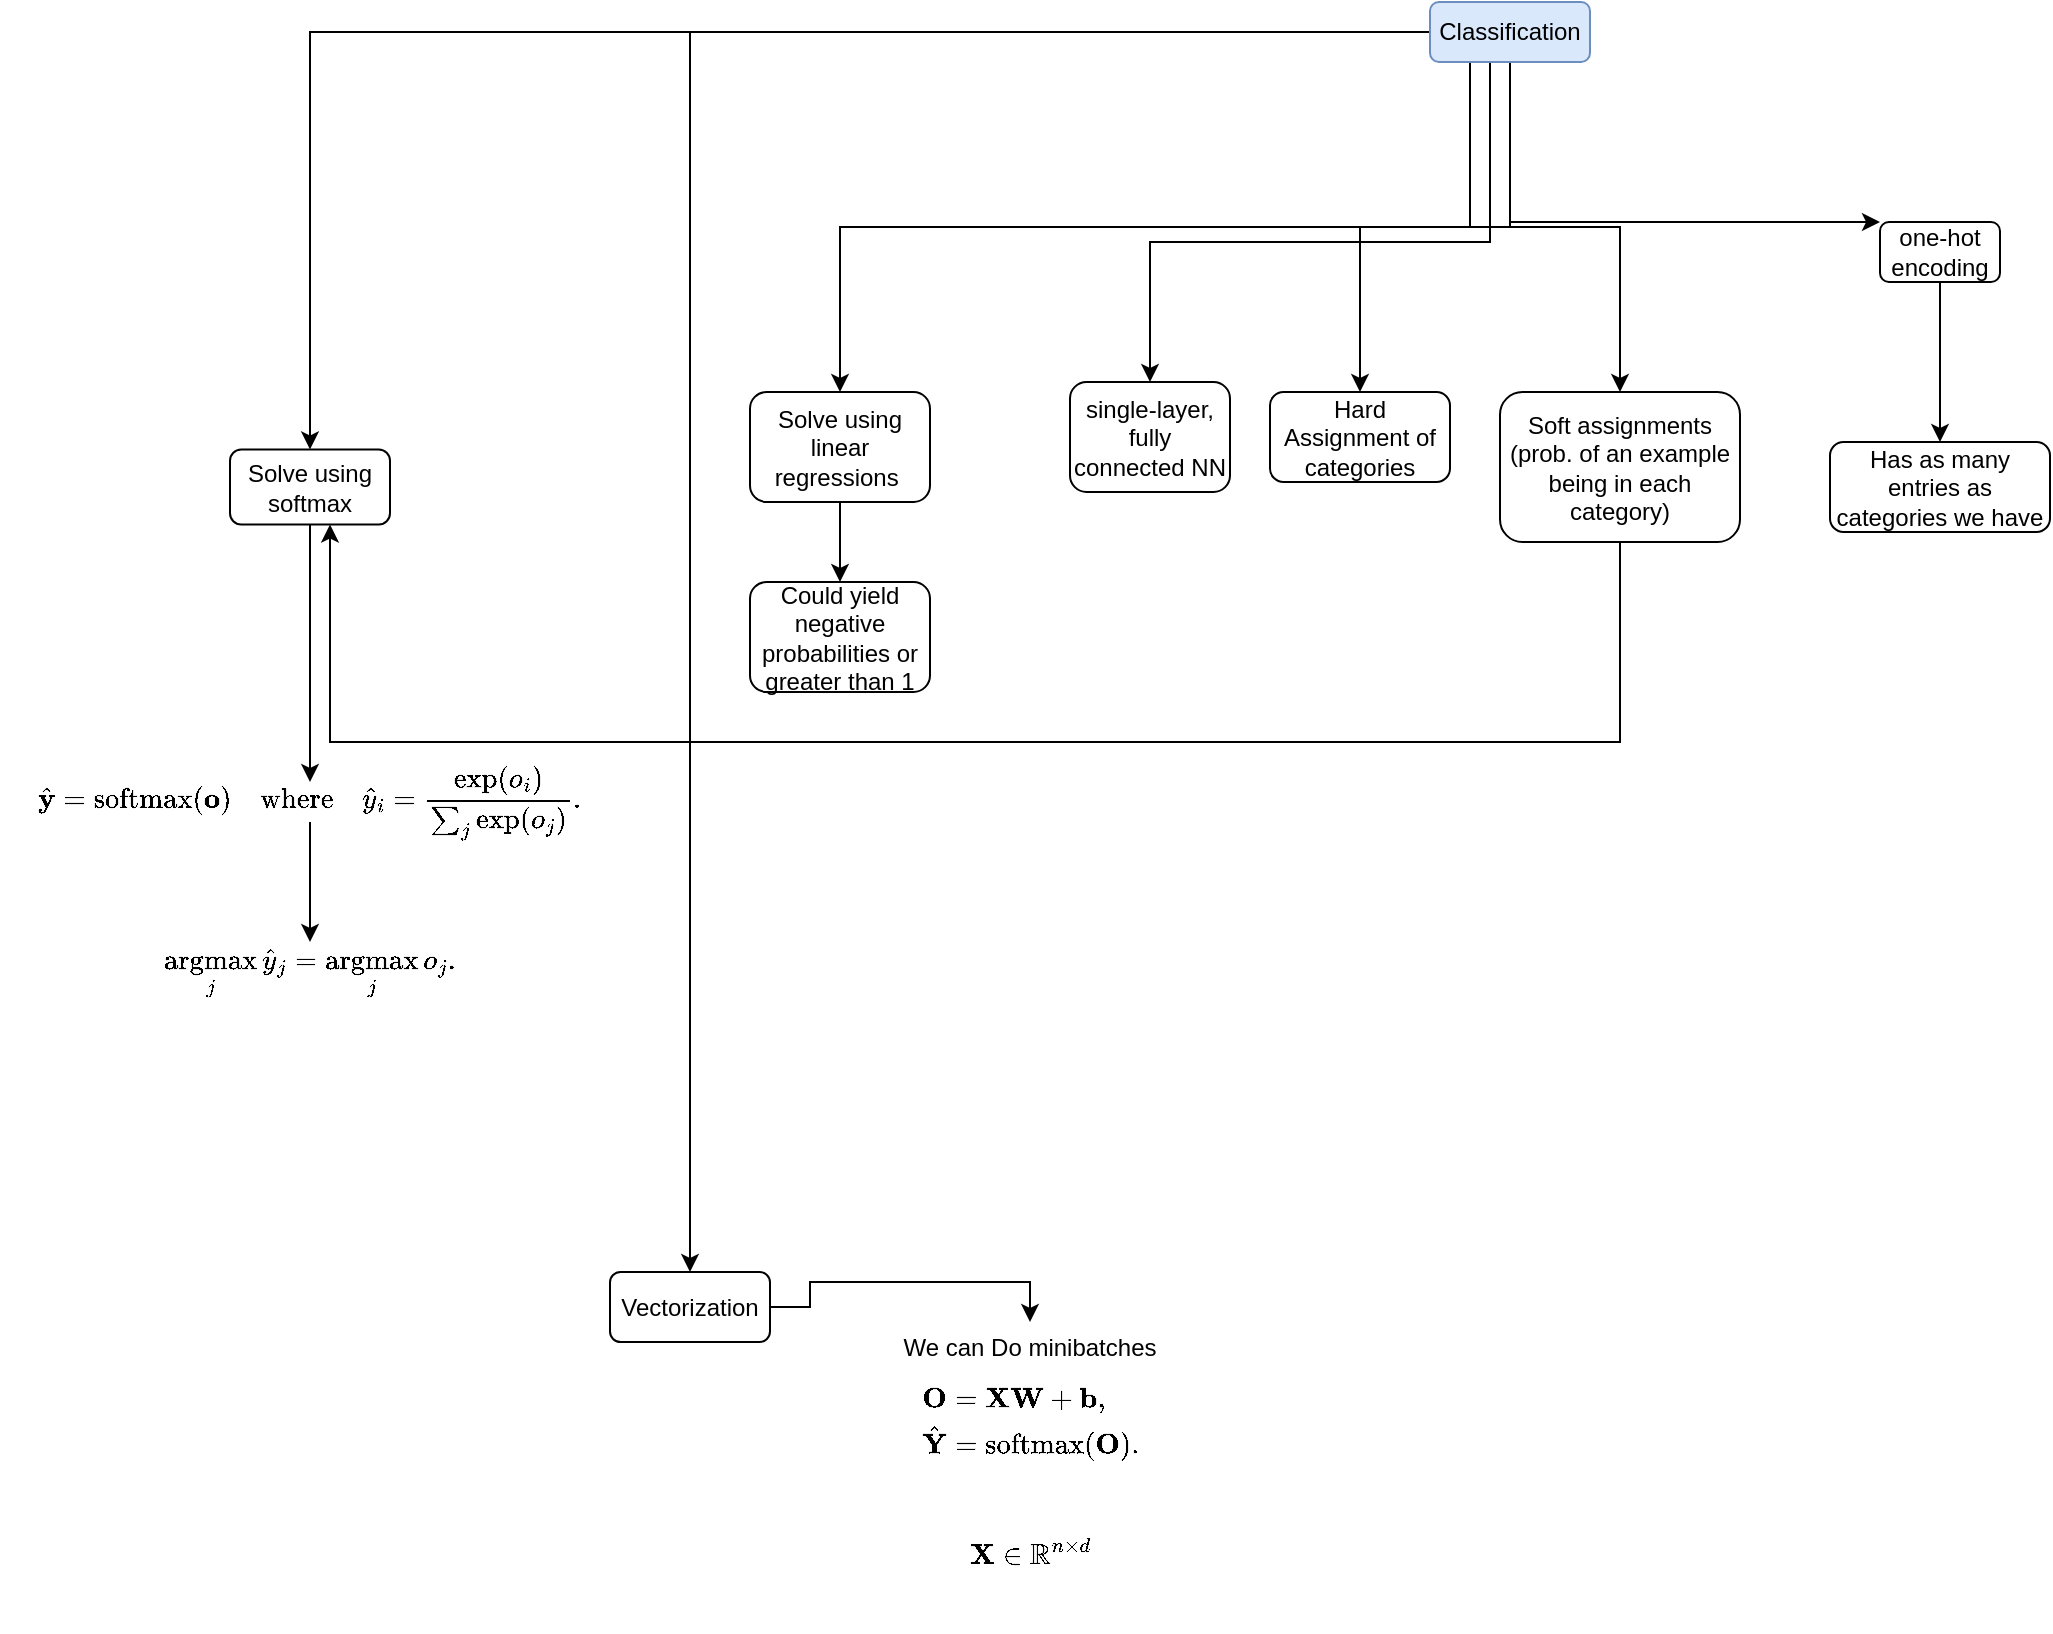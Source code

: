 <mxfile version="24.2.1" type="device">
  <diagram name="Page-1" id="UnHAWoTEyiQkhOHWnKsC">
    <mxGraphModel dx="1644" dy="1011" grid="1" gridSize="10" guides="1" tooltips="1" connect="1" arrows="1" fold="1" page="1" pageScale="1" pageWidth="850" pageHeight="1100" math="1" shadow="0">
      <root>
        <mxCell id="0" />
        <mxCell id="1" parent="0" />
        <mxCell id="qIjzEGd9Qb--Ftx2WoSb-3" style="edgeStyle=orthogonalEdgeStyle;rounded=0;orthogonalLoop=1;jettySize=auto;html=1;" edge="1" parent="1" source="qIjzEGd9Qb--Ftx2WoSb-2" target="qIjzEGd9Qb--Ftx2WoSb-4">
          <mxGeometry relative="1" as="geometry">
            <mxPoint x="300" y="360" as="targetPoint" />
          </mxGeometry>
        </mxCell>
        <mxCell id="qIjzEGd9Qb--Ftx2WoSb-5" style="edgeStyle=orthogonalEdgeStyle;rounded=0;orthogonalLoop=1;jettySize=auto;html=1;" edge="1" parent="1" source="qIjzEGd9Qb--Ftx2WoSb-2" target="qIjzEGd9Qb--Ftx2WoSb-6">
          <mxGeometry relative="1" as="geometry">
            <mxPoint x="430" y="360" as="targetPoint" />
          </mxGeometry>
        </mxCell>
        <mxCell id="qIjzEGd9Qb--Ftx2WoSb-7" style="edgeStyle=orthogonalEdgeStyle;rounded=0;orthogonalLoop=1;jettySize=auto;html=1;" edge="1" parent="1" source="qIjzEGd9Qb--Ftx2WoSb-2" target="qIjzEGd9Qb--Ftx2WoSb-8">
          <mxGeometry relative="1" as="geometry">
            <mxPoint x="560" y="340" as="targetPoint" />
            <Array as="points">
              <mxPoint x="430" y="390" />
            </Array>
          </mxGeometry>
        </mxCell>
        <mxCell id="qIjzEGd9Qb--Ftx2WoSb-11" style="edgeStyle=orthogonalEdgeStyle;rounded=0;orthogonalLoop=1;jettySize=auto;html=1;" edge="1" parent="1" source="qIjzEGd9Qb--Ftx2WoSb-2" target="qIjzEGd9Qb--Ftx2WoSb-12">
          <mxGeometry relative="1" as="geometry">
            <mxPoint x="260" y="390" as="targetPoint" />
            <Array as="points">
              <mxPoint x="420" y="400" />
              <mxPoint x="250" y="400" />
            </Array>
          </mxGeometry>
        </mxCell>
        <mxCell id="qIjzEGd9Qb--Ftx2WoSb-13" style="edgeStyle=orthogonalEdgeStyle;rounded=0;orthogonalLoop=1;jettySize=auto;html=1;exitX=0.25;exitY=1;exitDx=0;exitDy=0;" edge="1" parent="1" source="qIjzEGd9Qb--Ftx2WoSb-2" target="qIjzEGd9Qb--Ftx2WoSb-16">
          <mxGeometry relative="1" as="geometry">
            <mxPoint x="110" y="480" as="targetPoint" />
          </mxGeometry>
        </mxCell>
        <mxCell id="qIjzEGd9Qb--Ftx2WoSb-19" style="edgeStyle=orthogonalEdgeStyle;rounded=0;orthogonalLoop=1;jettySize=auto;html=1;" edge="1" parent="1" source="qIjzEGd9Qb--Ftx2WoSb-2" target="qIjzEGd9Qb--Ftx2WoSb-20">
          <mxGeometry relative="1" as="geometry">
            <mxPoint x="-16" y="500" as="targetPoint" />
          </mxGeometry>
        </mxCell>
        <mxCell id="qIjzEGd9Qb--Ftx2WoSb-40" style="edgeStyle=orthogonalEdgeStyle;rounded=0;orthogonalLoop=1;jettySize=auto;html=1;" edge="1" parent="1" source="qIjzEGd9Qb--Ftx2WoSb-2" target="qIjzEGd9Qb--Ftx2WoSb-41">
          <mxGeometry relative="1" as="geometry">
            <mxPoint x="10" y="930" as="targetPoint" />
          </mxGeometry>
        </mxCell>
        <mxCell id="qIjzEGd9Qb--Ftx2WoSb-2" value="Classification" style="text;html=1;align=center;verticalAlign=middle;whiteSpace=wrap;rounded=1;fillColor=#dae8fc;strokeColor=#6c8ebf;glass=0;" vertex="1" parent="1">
          <mxGeometry x="390" y="280" width="80" height="30" as="geometry" />
        </mxCell>
        <mxCell id="qIjzEGd9Qb--Ftx2WoSb-4" value="Hard Assignment of categories" style="text;html=1;align=center;verticalAlign=middle;whiteSpace=wrap;rounded=1;fillColor=default;strokeColor=default;" vertex="1" parent="1">
          <mxGeometry x="310" y="475" width="90" height="45" as="geometry" />
        </mxCell>
        <mxCell id="qIjzEGd9Qb--Ftx2WoSb-46" style="edgeStyle=orthogonalEdgeStyle;rounded=0;orthogonalLoop=1;jettySize=auto;html=1;" edge="1" parent="1" source="qIjzEGd9Qb--Ftx2WoSb-6" target="qIjzEGd9Qb--Ftx2WoSb-20">
          <mxGeometry relative="1" as="geometry">
            <Array as="points">
              <mxPoint x="485" y="650" />
              <mxPoint x="-160" y="650" />
            </Array>
          </mxGeometry>
        </mxCell>
        <mxCell id="qIjzEGd9Qb--Ftx2WoSb-6" value="Soft assignments (prob. of an example being in each category)" style="text;html=1;align=center;verticalAlign=middle;whiteSpace=wrap;rounded=1;strokeColor=default;" vertex="1" parent="1">
          <mxGeometry x="425" y="475" width="120" height="75" as="geometry" />
        </mxCell>
        <mxCell id="qIjzEGd9Qb--Ftx2WoSb-9" style="edgeStyle=orthogonalEdgeStyle;rounded=0;orthogonalLoop=1;jettySize=auto;html=1;" edge="1" parent="1" source="qIjzEGd9Qb--Ftx2WoSb-8" target="qIjzEGd9Qb--Ftx2WoSb-10">
          <mxGeometry relative="1" as="geometry">
            <mxPoint x="560" y="440" as="targetPoint" />
          </mxGeometry>
        </mxCell>
        <mxCell id="qIjzEGd9Qb--Ftx2WoSb-8" value="one-hot encoding" style="text;html=1;align=center;verticalAlign=middle;whiteSpace=wrap;rounded=1;strokeColor=default;" vertex="1" parent="1">
          <mxGeometry x="615" y="390" width="60" height="30" as="geometry" />
        </mxCell>
        <mxCell id="qIjzEGd9Qb--Ftx2WoSb-10" value="Has as many entries as categories we have" style="text;html=1;align=center;verticalAlign=middle;whiteSpace=wrap;rounded=1;strokeColor=default;" vertex="1" parent="1">
          <mxGeometry x="590" y="500" width="110" height="45" as="geometry" />
        </mxCell>
        <mxCell id="qIjzEGd9Qb--Ftx2WoSb-12" value="single-layer, fully connected NN" style="text;html=1;align=center;verticalAlign=middle;whiteSpace=wrap;rounded=1;strokeColor=default;" vertex="1" parent="1">
          <mxGeometry x="210" y="470" width="80" height="55" as="geometry" />
        </mxCell>
        <mxCell id="qIjzEGd9Qb--Ftx2WoSb-18" value="" style="edgeStyle=orthogonalEdgeStyle;rounded=0;orthogonalLoop=1;jettySize=auto;html=1;" edge="1" parent="1" source="qIjzEGd9Qb--Ftx2WoSb-16" target="qIjzEGd9Qb--Ftx2WoSb-17">
          <mxGeometry relative="1" as="geometry" />
        </mxCell>
        <mxCell id="qIjzEGd9Qb--Ftx2WoSb-16" value="Solve using linear regressions&amp;nbsp;" style="text;html=1;align=center;verticalAlign=middle;whiteSpace=wrap;rounded=1;strokeColor=default;" vertex="1" parent="1">
          <mxGeometry x="50" y="475" width="90" height="55" as="geometry" />
        </mxCell>
        <mxCell id="qIjzEGd9Qb--Ftx2WoSb-17" value="Could yield negative probabilities or greater than 1" style="text;html=1;align=center;verticalAlign=middle;whiteSpace=wrap;rounded=1;strokeColor=default;" vertex="1" parent="1">
          <mxGeometry x="50" y="570" width="90" height="55" as="geometry" />
        </mxCell>
        <mxCell id="qIjzEGd9Qb--Ftx2WoSb-23" style="edgeStyle=orthogonalEdgeStyle;rounded=0;orthogonalLoop=1;jettySize=auto;html=1;entryX=0.5;entryY=0;entryDx=0;entryDy=0;" edge="1" parent="1" source="qIjzEGd9Qb--Ftx2WoSb-20" target="qIjzEGd9Qb--Ftx2WoSb-22">
          <mxGeometry relative="1" as="geometry" />
        </mxCell>
        <mxCell id="qIjzEGd9Qb--Ftx2WoSb-20" value="Solve using softmax" style="text;html=1;align=center;verticalAlign=middle;whiteSpace=wrap;rounded=1;strokeColor=default;" vertex="1" parent="1">
          <mxGeometry x="-210" y="503.75" width="80" height="37.5" as="geometry" />
        </mxCell>
        <mxCell id="qIjzEGd9Qb--Ftx2WoSb-26" style="edgeStyle=orthogonalEdgeStyle;rounded=0;orthogonalLoop=1;jettySize=auto;html=1;" edge="1" parent="1" source="qIjzEGd9Qb--Ftx2WoSb-22" target="qIjzEGd9Qb--Ftx2WoSb-25">
          <mxGeometry relative="1" as="geometry" />
        </mxCell>
        <mxCell id="qIjzEGd9Qb--Ftx2WoSb-22" value="$$\hat{\mathbf{y}} = \mathrm{softmax}(\mathbf{o}) \quad \textrm{where}\quad \hat{y}_i = \frac{\exp(o_i)}{\sum_j \exp(o_j)}.$$" style="text;html=1;align=center;verticalAlign=middle;whiteSpace=wrap;rounded=0;" vertex="1" parent="1">
          <mxGeometry x="-325" y="670" width="310" height="20" as="geometry" />
        </mxCell>
        <mxCell id="qIjzEGd9Qb--Ftx2WoSb-25" value="$$\operatorname*{argmax}_j \hat y_j = \operatorname*{argmax}_j o_j.$$" style="text;html=1;align=center;verticalAlign=middle;whiteSpace=wrap;rounded=0;" vertex="1" parent="1">
          <mxGeometry x="-255" y="750" width="170" height="30" as="geometry" />
        </mxCell>
        <mxCell id="qIjzEGd9Qb--Ftx2WoSb-43" style="edgeStyle=orthogonalEdgeStyle;rounded=0;orthogonalLoop=1;jettySize=auto;html=1;entryX=0.5;entryY=0;entryDx=0;entryDy=0;" edge="1" parent="1" source="qIjzEGd9Qb--Ftx2WoSb-41" target="qIjzEGd9Qb--Ftx2WoSb-42">
          <mxGeometry relative="1" as="geometry" />
        </mxCell>
        <mxCell id="qIjzEGd9Qb--Ftx2WoSb-41" value="Vectorization" style="text;html=1;align=center;verticalAlign=middle;whiteSpace=wrap;rounded=1;strokeColor=default;" vertex="1" parent="1">
          <mxGeometry x="-20" y="915" width="80" height="35" as="geometry" />
        </mxCell>
        <mxCell id="qIjzEGd9Qb--Ftx2WoSb-42" value="We can Do minibatches&lt;br&gt;$$\begin{split}\begin{aligned} \mathbf{O} &amp;amp;= \mathbf{X} \mathbf{W} + \mathbf{b}, \\ \hat{\mathbf{Y}} &amp;amp; = \mathrm{softmax}(\mathbf{O}). \end{aligned}\end{split}$$&lt;br&gt;$$\mathbf{X} \in \mathbb{R}^{n \times d}$$&lt;div&gt;&lt;br/&gt;&lt;/div&gt;" style="text;html=1;align=center;verticalAlign=middle;whiteSpace=wrap;rounded=0;" vertex="1" parent="1">
          <mxGeometry x="90" y="940" width="200" height="155" as="geometry" />
        </mxCell>
      </root>
    </mxGraphModel>
  </diagram>
</mxfile>
